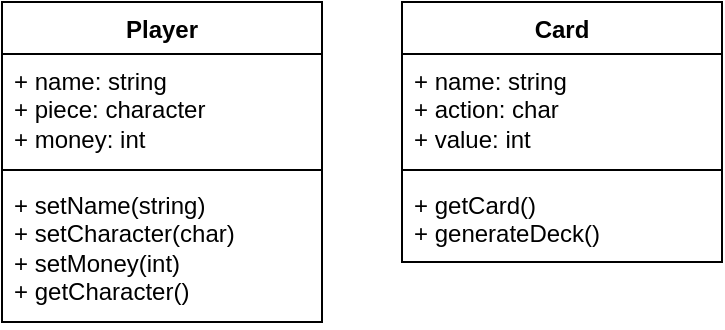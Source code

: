 <mxfile version="27.0.4">
  <diagram name="Page-1" id="IvkJpJnsBY6Su8O36EF0">
    <mxGraphModel dx="969" dy="744" grid="1" gridSize="10" guides="1" tooltips="1" connect="1" arrows="1" fold="1" page="1" pageScale="1" pageWidth="850" pageHeight="1100" math="0" shadow="0">
      <root>
        <mxCell id="0" />
        <mxCell id="1" parent="0" />
        <mxCell id="5465YwTDyHA_iYrJdmQ4-1" value="Player" style="swimlane;fontStyle=1;align=center;verticalAlign=top;childLayout=stackLayout;horizontal=1;startSize=26;horizontalStack=0;resizeParent=1;resizeParentMax=0;resizeLast=0;collapsible=1;marginBottom=0;whiteSpace=wrap;html=1;" parent="1" vertex="1">
          <mxGeometry x="200" y="90" width="160" height="160" as="geometry" />
        </mxCell>
        <mxCell id="5465YwTDyHA_iYrJdmQ4-2" value="+ name: string&lt;div&gt;+ piece: character&lt;/div&gt;&lt;div&gt;+ money: int&lt;/div&gt;" style="text;strokeColor=none;fillColor=none;align=left;verticalAlign=top;spacingLeft=4;spacingRight=4;overflow=hidden;rotatable=0;points=[[0,0.5],[1,0.5]];portConstraint=eastwest;whiteSpace=wrap;html=1;" parent="5465YwTDyHA_iYrJdmQ4-1" vertex="1">
          <mxGeometry y="26" width="160" height="54" as="geometry" />
        </mxCell>
        <mxCell id="5465YwTDyHA_iYrJdmQ4-3" value="" style="line;strokeWidth=1;fillColor=none;align=left;verticalAlign=middle;spacingTop=-1;spacingLeft=3;spacingRight=3;rotatable=0;labelPosition=right;points=[];portConstraint=eastwest;strokeColor=inherit;" parent="5465YwTDyHA_iYrJdmQ4-1" vertex="1">
          <mxGeometry y="80" width="160" height="8" as="geometry" />
        </mxCell>
        <mxCell id="5465YwTDyHA_iYrJdmQ4-4" value="+ setName(string)&lt;div&gt;+ setCharacter(char)&lt;/div&gt;&lt;div&gt;+ setMoney(int)&lt;/div&gt;&lt;div&gt;+ getCharacter()&lt;/div&gt;&lt;div&gt;&lt;br&gt;&lt;/div&gt;" style="text;strokeColor=none;fillColor=none;align=left;verticalAlign=top;spacingLeft=4;spacingRight=4;overflow=hidden;rotatable=0;points=[[0,0.5],[1,0.5]];portConstraint=eastwest;whiteSpace=wrap;html=1;" parent="5465YwTDyHA_iYrJdmQ4-1" vertex="1">
          <mxGeometry y="88" width="160" height="72" as="geometry" />
        </mxCell>
        <mxCell id="5465YwTDyHA_iYrJdmQ4-5" value="Card" style="swimlane;fontStyle=1;align=center;verticalAlign=top;childLayout=stackLayout;horizontal=1;startSize=26;horizontalStack=0;resizeParent=1;resizeParentMax=0;resizeLast=0;collapsible=1;marginBottom=0;whiteSpace=wrap;html=1;" parent="1" vertex="1">
          <mxGeometry x="400" y="90" width="160" height="130" as="geometry" />
        </mxCell>
        <mxCell id="5465YwTDyHA_iYrJdmQ4-6" value="+ name: string&lt;div&gt;+ action: char&lt;/div&gt;&lt;div&gt;+ value: int&lt;/div&gt;" style="text;strokeColor=none;fillColor=none;align=left;verticalAlign=top;spacingLeft=4;spacingRight=4;overflow=hidden;rotatable=0;points=[[0,0.5],[1,0.5]];portConstraint=eastwest;whiteSpace=wrap;html=1;" parent="5465YwTDyHA_iYrJdmQ4-5" vertex="1">
          <mxGeometry y="26" width="160" height="54" as="geometry" />
        </mxCell>
        <mxCell id="5465YwTDyHA_iYrJdmQ4-7" value="" style="line;strokeWidth=1;fillColor=none;align=left;verticalAlign=middle;spacingTop=-1;spacingLeft=3;spacingRight=3;rotatable=0;labelPosition=right;points=[];portConstraint=eastwest;strokeColor=inherit;" parent="5465YwTDyHA_iYrJdmQ4-5" vertex="1">
          <mxGeometry y="80" width="160" height="8" as="geometry" />
        </mxCell>
        <mxCell id="5465YwTDyHA_iYrJdmQ4-8" value="+ getCard()&lt;div&gt;+ generateDeck()&lt;br&gt;&lt;div&gt;&lt;br&gt;&lt;/div&gt;&lt;/div&gt;" style="text;strokeColor=none;fillColor=none;align=left;verticalAlign=top;spacingLeft=4;spacingRight=4;overflow=hidden;rotatable=0;points=[[0,0.5],[1,0.5]];portConstraint=eastwest;whiteSpace=wrap;html=1;" parent="5465YwTDyHA_iYrJdmQ4-5" vertex="1">
          <mxGeometry y="88" width="160" height="42" as="geometry" />
        </mxCell>
      </root>
    </mxGraphModel>
  </diagram>
</mxfile>
